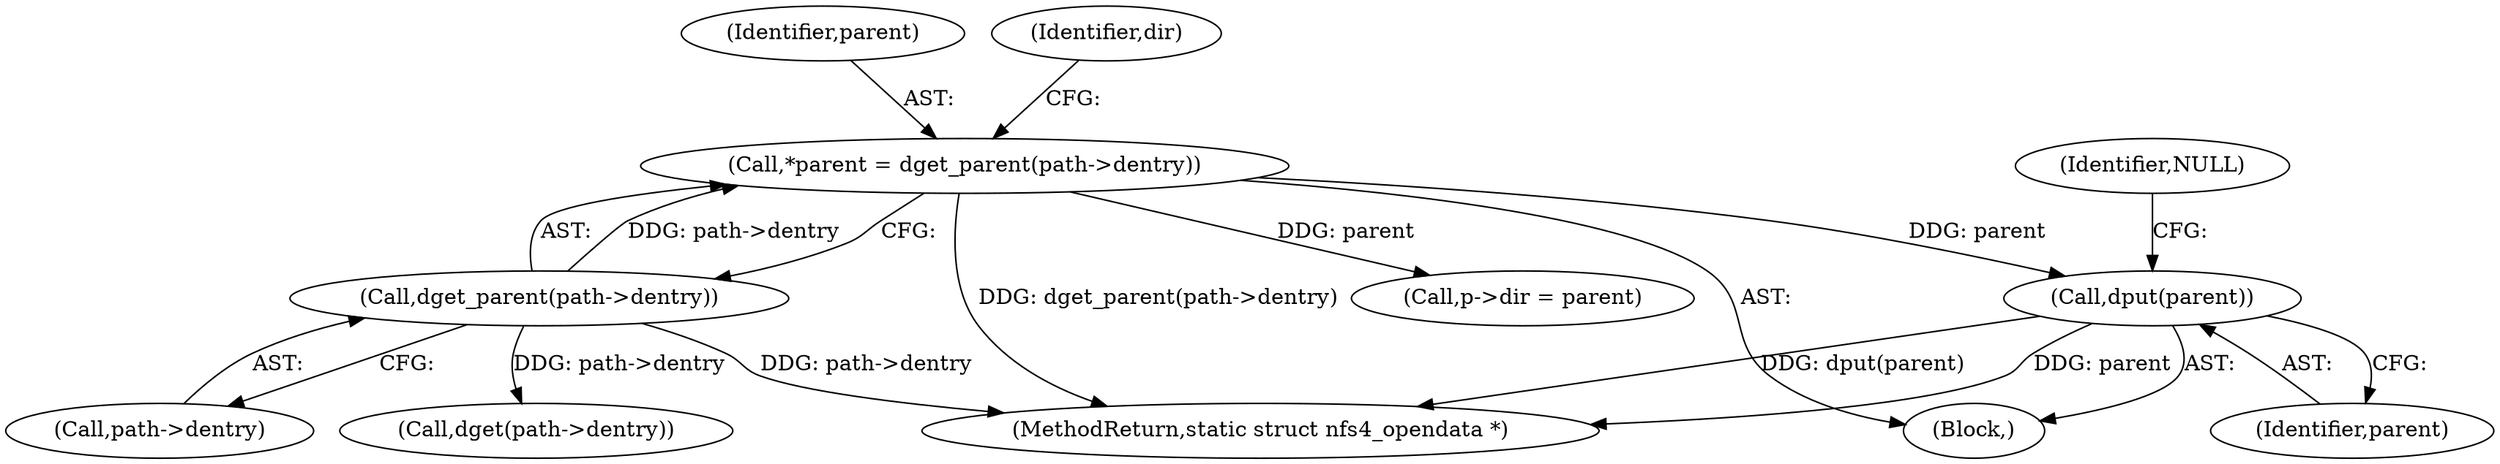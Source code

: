 digraph "0_linux_dc0b027dfadfcb8a5504f7d8052754bf8d501ab9_17@pointer" {
"1000385" [label="(Call,dput(parent))"];
"1000108" [label="(Call,*parent = dget_parent(path->dentry))"];
"1000110" [label="(Call,dget_parent(path->dentry))"];
"1000108" [label="(Call,*parent = dget_parent(path->dentry))"];
"1000174" [label="(Call,dget(path->dentry))"];
"1000110" [label="(Call,dget_parent(path->dentry))"];
"1000389" [label="(MethodReturn,static struct nfs4_opendata *)"];
"1000109" [label="(Identifier,parent)"];
"1000116" [label="(Identifier,dir)"];
"1000106" [label="(Block,)"];
"1000385" [label="(Call,dput(parent))"];
"1000178" [label="(Call,p->dir = parent)"];
"1000111" [label="(Call,path->dentry)"];
"1000386" [label="(Identifier,parent)"];
"1000388" [label="(Identifier,NULL)"];
"1000385" -> "1000106"  [label="AST: "];
"1000385" -> "1000386"  [label="CFG: "];
"1000386" -> "1000385"  [label="AST: "];
"1000388" -> "1000385"  [label="CFG: "];
"1000385" -> "1000389"  [label="DDG: parent"];
"1000385" -> "1000389"  [label="DDG: dput(parent)"];
"1000108" -> "1000385"  [label="DDG: parent"];
"1000108" -> "1000106"  [label="AST: "];
"1000108" -> "1000110"  [label="CFG: "];
"1000109" -> "1000108"  [label="AST: "];
"1000110" -> "1000108"  [label="AST: "];
"1000116" -> "1000108"  [label="CFG: "];
"1000108" -> "1000389"  [label="DDG: dget_parent(path->dentry)"];
"1000110" -> "1000108"  [label="DDG: path->dentry"];
"1000108" -> "1000178"  [label="DDG: parent"];
"1000110" -> "1000111"  [label="CFG: "];
"1000111" -> "1000110"  [label="AST: "];
"1000110" -> "1000389"  [label="DDG: path->dentry"];
"1000110" -> "1000174"  [label="DDG: path->dentry"];
}

